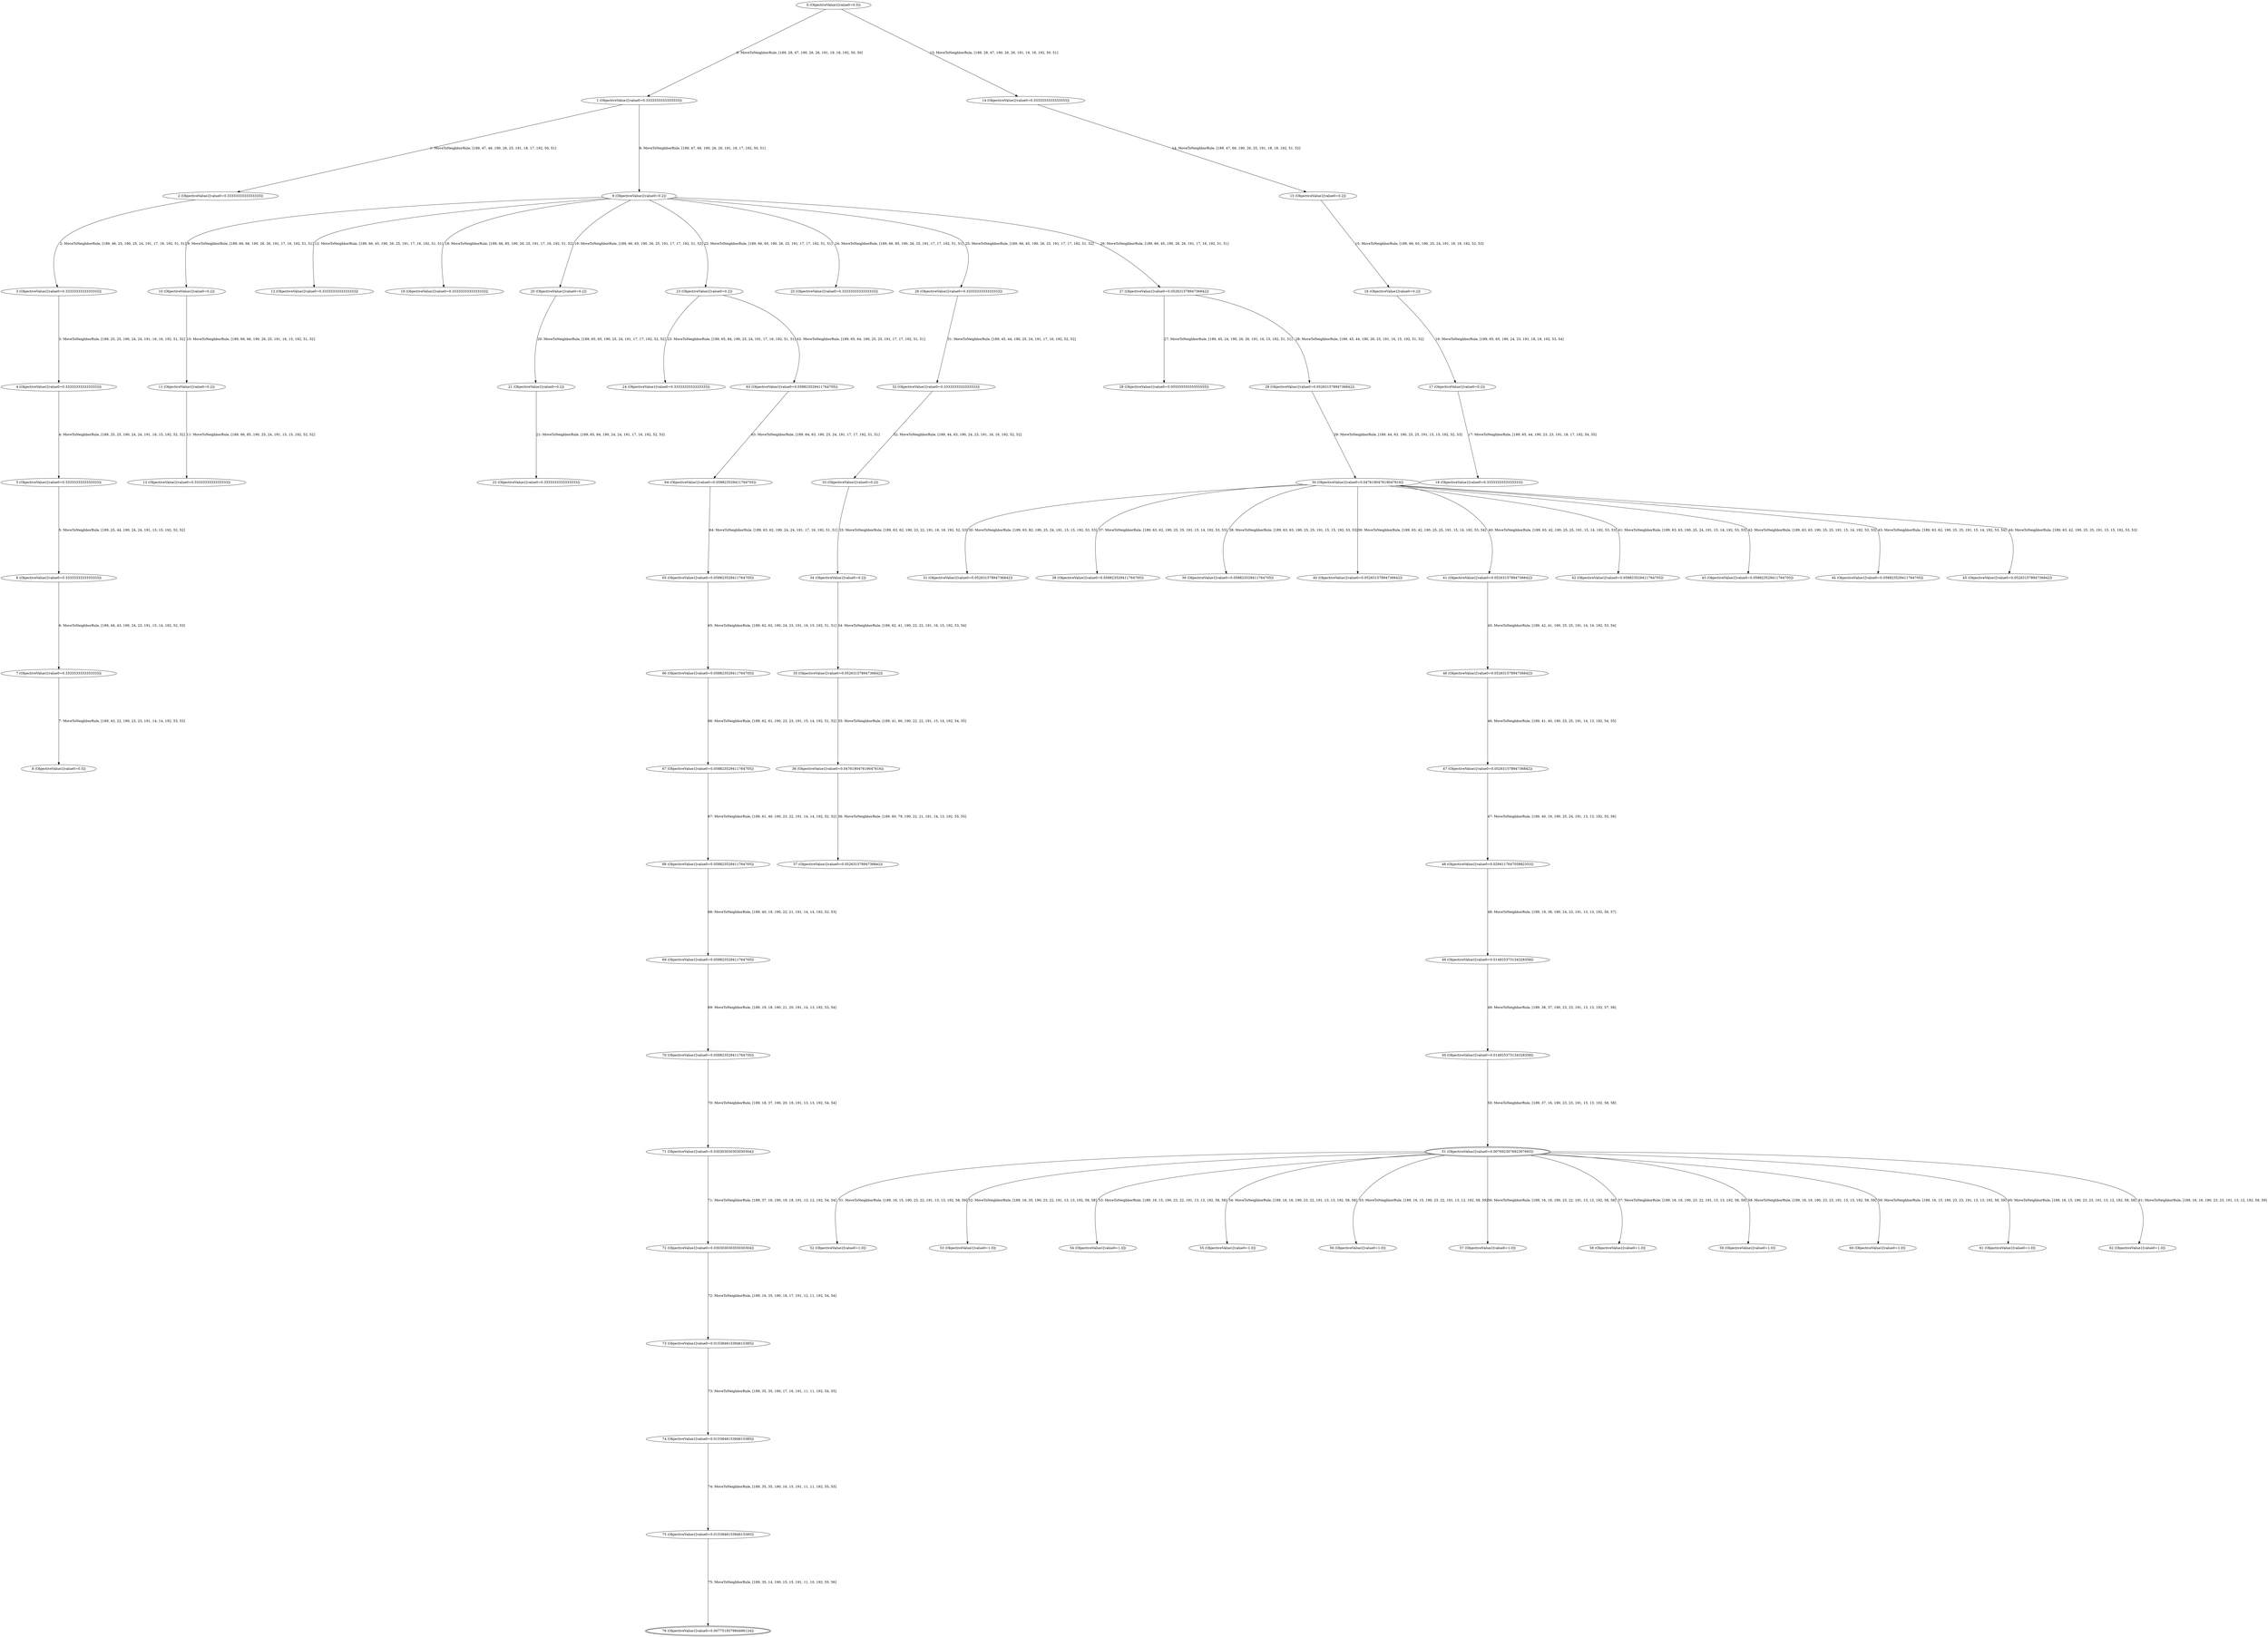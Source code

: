 digraph designSpace {
nodesep=0
ranksep=5
node[
	style=filled
	fillcolor=white
]
0 [label = "0 (ObjectiveValue1[value0=0.5])"
URL="./0.svg"]
1 [label = "1 (ObjectiveValue1[value0=0.3333333333333333])"
URL="./1.svg"]
0 -> 1 [label="0: MoveToNeighborRule, [189, 28, 47, 190, 26, 26, 191, 19, 18, 192, 50, 50]"]
2 [label = "2 (ObjectiveValue1[value0=0.3333333333333333])"
URL="./2.svg"]
1 -> 2 [label="1: MoveToNeighborRule, [189, 47, 46, 190, 26, 25, 191, 18, 17, 192, 50, 51]"]
3 [label = "3 (ObjectiveValue1[value0=0.3333333333333333])"
URL="./3.svg"]
2 -> 3 [label="2: MoveToNeighborRule, [189, 46, 25, 190, 25, 24, 191, 17, 16, 192, 51, 51]"]
4 [label = "4 (ObjectiveValue1[value0=0.3333333333333333])"
URL="./4.svg"]
3 -> 4 [label="3: MoveToNeighborRule, [189, 25, 25, 190, 24, 24, 191, 16, 16, 192, 51, 52]"]
5 [label = "5 (ObjectiveValue1[value0=0.3333333333333333])"
URL="./5.svg"]
4 -> 5 [label="4: MoveToNeighborRule, [189, 25, 25, 190, 24, 24, 191, 16, 15, 192, 52, 52]"]
6 [label = "6 (ObjectiveValue1[value0=0.3333333333333333])"
URL="./6.svg"]
5 -> 6 [label="5: MoveToNeighborRule, [189, 25, 44, 190, 24, 24, 191, 15, 15, 192, 52, 52]"]
7 [label = "7 (ObjectiveValue1[value0=0.3333333333333333])"
URL="./7.svg"]
6 -> 7 [label="6: MoveToNeighborRule, [189, 44, 43, 190, 24, 23, 191, 15, 14, 192, 52, 53]"]
8 [label = "8 (ObjectiveValue1[value0=0.5])"
URL="./8.svg"]
7 -> 8 [label="7: MoveToNeighborRule, [189, 43, 22, 190, 23, 23, 191, 14, 14, 192, 53, 53]"]
9 [label = "9 (ObjectiveValue1[value0=0.2])"
URL="./9.svg"]
1 -> 9 [label="8: MoveToNeighborRule, [189, 47, 66, 190, 26, 26, 191, 18, 17, 192, 50, 51]"]
10 [label = "10 (ObjectiveValue1[value0=0.2])"
URL="./10.svg"]
9 -> 10 [label="9: MoveToNeighborRule, [189, 66, 66, 190, 26, 26, 191, 17, 16, 192, 51, 51]"]
11 [label = "11 (ObjectiveValue1[value0=0.2])"
URL="./11.svg"]
10 -> 11 [label="10: MoveToNeighborRule, [189, 66, 66, 190, 26, 25, 191, 16, 15, 192, 51, 52]"]
12 [label = "12 (ObjectiveValue1[value0=0.3333333333333333])"
URL="./12.svg"]
11 -> 12 [label="11: MoveToNeighborRule, [189, 66, 85, 190, 25, 24, 191, 15, 15, 192, 52, 52]"]
13 [label = "13 (ObjectiveValue1[value0=0.3333333333333333])"
URL="./13.svg"]
9 -> 13 [label="12: MoveToNeighborRule, [189, 66, 45, 190, 26, 25, 191, 17, 16, 192, 51, 51]"]
14 [label = "14 (ObjectiveValue1[value0=0.3333333333333333])"
URL="./14.svg"]
0 -> 14 [label="13: MoveToNeighborRule, [189, 28, 47, 190, 26, 26, 191, 19, 18, 192, 50, 51]"]
15 [label = "15 (ObjectiveValue1[value0=0.2])"
URL="./15.svg"]
14 -> 15 [label="14: MoveToNeighborRule, [189, 47, 66, 190, 26, 25, 191, 18, 18, 192, 51, 52]"]
16 [label = "16 (ObjectiveValue1[value0=0.2])"
URL="./16.svg"]
15 -> 16 [label="15: MoveToNeighborRule, [189, 66, 65, 190, 25, 24, 191, 18, 18, 192, 52, 53]"]
17 [label = "17 (ObjectiveValue1[value0=0.2])"
URL="./17.svg"]
16 -> 17 [label="16: MoveToNeighborRule, [189, 65, 65, 190, 24, 23, 191, 18, 18, 192, 53, 54]"]
18 [label = "18 (ObjectiveValue1[value0=0.3333333333333333])"
URL="./18.svg"]
17 -> 18 [label="17: MoveToNeighborRule, [189, 65, 44, 190, 23, 23, 191, 18, 17, 192, 54, 55]"]
19 [label = "19 (ObjectiveValue1[value0=0.3333333333333333])"
URL="./19.svg"]
9 -> 19 [label="18: MoveToNeighborRule, [189, 66, 85, 190, 26, 25, 191, 17, 16, 192, 51, 52]"]
20 [label = "20 (ObjectiveValue1[value0=0.2])"
URL="./20.svg"]
9 -> 20 [label="19: MoveToNeighborRule, [189, 66, 65, 190, 26, 25, 191, 17, 17, 192, 51, 52]"]
21 [label = "21 (ObjectiveValue1[value0=0.2])"
URL="./21.svg"]
20 -> 21 [label="20: MoveToNeighborRule, [189, 65, 65, 190, 25, 24, 191, 17, 17, 192, 52, 52]"]
22 [label = "22 (ObjectiveValue1[value0=0.3333333333333333])"
URL="./22.svg"]
21 -> 22 [label="21: MoveToNeighborRule, [189, 65, 84, 190, 24, 24, 191, 17, 16, 192, 52, 53]"]
23 [label = "23 (ObjectiveValue1[value0=0.2])"
URL="./23.svg"]
9 -> 23 [label="22: MoveToNeighborRule, [189, 66, 65, 190, 26, 25, 191, 17, 17, 192, 51, 51]"]
24 [label = "24 (ObjectiveValue1[value0=0.3333333333333333])"
URL="./24.svg"]
23 -> 24 [label="23: MoveToNeighborRule, [189, 65, 84, 190, 25, 24, 191, 17, 16, 192, 51, 51]"]
25 [label = "25 (ObjectiveValue1[value0=0.3333333333333333])"
URL="./25.svg"]
9 -> 25 [label="24: MoveToNeighborRule, [189, 66, 85, 190, 26, 25, 191, 17, 17, 192, 51, 51]"]
26 [label = "26 (ObjectiveValue1[value0=0.3333333333333333])"
URL="./26.svg"]
9 -> 26 [label="25: MoveToNeighborRule, [189, 66, 45, 190, 26, 25, 191, 17, 17, 192, 51, 52]"]
27 [label = "27 (ObjectiveValue1[value0=0.05263157894736842])"
URL="./27.svg"]
9 -> 27 [label="26: MoveToNeighborRule, [189, 66, 45, 190, 26, 26, 191, 17, 16, 192, 51, 51]"]
28 [label = "28 (ObjectiveValue1[value0=0.05555555555555555])"
URL="./28.svg"]
27 -> 28 [label="27: MoveToNeighborRule, [189, 45, 24, 190, 26, 26, 191, 16, 15, 192, 51, 51]"]
29 [label = "29 (ObjectiveValue1[value0=0.05263157894736842])"
URL="./29.svg"]
27 -> 29 [label="28: MoveToNeighborRule, [189, 45, 44, 190, 26, 25, 191, 16, 15, 192, 51, 52]"]
30 [label = "30 (ObjectiveValue1[value0=0.047619047619047616])"
URL="./30.svg"]
29 -> 30 [label="29: MoveToNeighborRule, [189, 44, 63, 190, 25, 25, 191, 15, 15, 192, 52, 53]"]
31 [label = "31 (ObjectiveValue1[value0=0.05263157894736842])"
URL="./31.svg"]
30 -> 31 [label="30: MoveToNeighborRule, [189, 63, 82, 190, 25, 24, 191, 15, 15, 192, 53, 53]"]
32 [label = "32 (ObjectiveValue1[value0=0.3333333333333333])"
URL="./32.svg"]
26 -> 32 [label="31: MoveToNeighborRule, [189, 45, 44, 190, 25, 24, 191, 17, 16, 192, 52, 52]"]
33 [label = "33 (ObjectiveValue1[value0=0.2])"
URL="./33.svg"]
32 -> 33 [label="32: MoveToNeighborRule, [189, 44, 63, 190, 24, 23, 191, 16, 16, 192, 52, 52]"]
34 [label = "34 (ObjectiveValue1[value0=0.2])"
URL="./34.svg"]
33 -> 34 [label="33: MoveToNeighborRule, [189, 63, 62, 190, 23, 22, 191, 16, 16, 192, 52, 53]"]
35 [label = "35 (ObjectiveValue1[value0=0.05263157894736842])"
URL="./35.svg"]
34 -> 35 [label="34: MoveToNeighborRule, [189, 62, 41, 190, 22, 22, 191, 16, 15, 192, 53, 54]"]
36 [label = "36 (ObjectiveValue1[value0=0.047619047619047616])"
URL="./36.svg"]
35 -> 36 [label="35: MoveToNeighborRule, [189, 41, 60, 190, 22, 22, 191, 15, 14, 192, 54, 55]"]
37 [label = "37 (ObjectiveValue1[value0=0.05263157894736842])"
URL="./37.svg"]
36 -> 37 [label="36: MoveToNeighborRule, [189, 60, 79, 190, 22, 21, 191, 14, 13, 192, 55, 55]"]
38 [label = "38 (ObjectiveValue1[value0=0.058823529411764705])"
URL="./38.svg"]
30 -> 38 [label="37: MoveToNeighborRule, [189, 63, 62, 190, 25, 25, 191, 15, 14, 192, 53, 53]"]
39 [label = "39 (ObjectiveValue1[value0=0.058823529411764705])"
URL="./39.svg"]
30 -> 39 [label="38: MoveToNeighborRule, [189, 63, 63, 190, 25, 25, 191, 15, 15, 192, 53, 53]"]
40 [label = "40 (ObjectiveValue1[value0=0.05263157894736842])"
URL="./40.svg"]
30 -> 40 [label="39: MoveToNeighborRule, [189, 63, 42, 190, 25, 25, 191, 15, 14, 192, 53, 54]"]
41 [label = "41 (ObjectiveValue1[value0=0.05263157894736842])"
URL="./41.svg"]
30 -> 41 [label="40: MoveToNeighborRule, [189, 63, 42, 190, 25, 25, 191, 15, 14, 192, 53, 53]"]
42 [label = "42 (ObjectiveValue1[value0=0.058823529411764705])"
URL="./42.svg"]
30 -> 42 [label="41: MoveToNeighborRule, [189, 63, 63, 190, 25, 24, 191, 15, 14, 192, 53, 53]"]
43 [label = "43 (ObjectiveValue1[value0=0.058823529411764705])"
URL="./43.svg"]
30 -> 43 [label="42: MoveToNeighborRule, [189, 63, 63, 190, 25, 25, 191, 15, 14, 192, 53, 53]"]
44 [label = "44 (ObjectiveValue1[value0=0.058823529411764705])"
URL="./44.svg"]
30 -> 44 [label="43: MoveToNeighborRule, [189, 63, 62, 190, 25, 25, 191, 15, 14, 192, 53, 54]"]
45 [label = "45 (ObjectiveValue1[value0=0.05263157894736842])"
URL="./45.svg"]
30 -> 45 [label="44: MoveToNeighborRule, [189, 63, 42, 190, 25, 25, 191, 15, 15, 192, 53, 53]"]
46 [label = "46 (ObjectiveValue1[value0=0.05263157894736842])"
URL="./46.svg"]
41 -> 46 [label="45: MoveToNeighborRule, [189, 42, 41, 190, 25, 25, 191, 14, 14, 192, 53, 54]"]
47 [label = "47 (ObjectiveValue1[value0=0.05263157894736842])"
URL="./47.svg"]
46 -> 47 [label="46: MoveToNeighborRule, [189, 41, 40, 190, 25, 25, 191, 14, 13, 192, 54, 55]"]
48 [label = "48 (ObjectiveValue1[value0=0.029411764705882353])"
URL="./48.svg"]
47 -> 48 [label="47: MoveToNeighborRule, [189, 40, 19, 190, 25, 24, 191, 13, 13, 192, 55, 56]"]
49 [label = "49 (ObjectiveValue1[value0=0.014925373134328358])"
URL="./49.svg"]
48 -> 49 [label="48: MoveToNeighborRule, [189, 19, 38, 190, 24, 23, 191, 13, 13, 192, 56, 57]"]
50 [label = "50 (ObjectiveValue1[value0=0.014925373134328358])"
URL="./50.svg"]
49 -> 50 [label="49: MoveToNeighborRule, [189, 38, 37, 190, 23, 23, 191, 13, 13, 192, 57, 58]"]
51 [label = "51 (ObjectiveValue1[value0=0.007692307692307693])"
URL="./51.svg"]
51 [peripheries = 2]
50 -> 51 [label="50: MoveToNeighborRule, [189, 37, 16, 190, 23, 23, 191, 13, 13, 192, 58, 58]"]
52 [label = "52 (ObjectiveValue1[value0=1.0])"
URL="./52.svg"]
51 -> 52 [label="51: MoveToNeighborRule, [189, 16, 15, 190, 23, 22, 191, 13, 13, 192, 58, 59]"]
53 [label = "53 (ObjectiveValue1[value0=1.0])"
URL="./53.svg"]
51 -> 53 [label="52: MoveToNeighborRule, [189, 16, 35, 190, 23, 22, 191, 13, 13, 192, 58, 58]"]
54 [label = "54 (ObjectiveValue1[value0=1.0])"
URL="./54.svg"]
51 -> 54 [label="53: MoveToNeighborRule, [189, 16, 15, 190, 23, 22, 191, 13, 13, 192, 58, 58]"]
55 [label = "55 (ObjectiveValue1[value0=1.0])"
URL="./55.svg"]
51 -> 55 [label="54: MoveToNeighborRule, [189, 16, 16, 190, 23, 22, 191, 13, 13, 192, 58, 58]"]
56 [label = "56 (ObjectiveValue1[value0=1.0])"
URL="./56.svg"]
51 -> 56 [label="55: MoveToNeighborRule, [189, 16, 15, 190, 23, 22, 191, 13, 12, 192, 58, 59]"]
57 [label = "57 (ObjectiveValue1[value0=1.0])"
URL="./57.svg"]
51 -> 57 [label="56: MoveToNeighborRule, [189, 16, 16, 190, 23, 22, 191, 13, 12, 192, 58, 58]"]
58 [label = "58 (ObjectiveValue1[value0=1.0])"
URL="./58.svg"]
51 -> 58 [label="57: MoveToNeighborRule, [189, 16, 16, 190, 23, 22, 191, 13, 13, 192, 58, 59]"]
59 [label = "59 (ObjectiveValue1[value0=1.0])"
URL="./59.svg"]
51 -> 59 [label="58: MoveToNeighborRule, [189, 16, 16, 190, 23, 23, 191, 13, 13, 192, 58, 59]"]
60 [label = "60 (ObjectiveValue1[value0=1.0])"
URL="./60.svg"]
51 -> 60 [label="59: MoveToNeighborRule, [189, 16, 15, 190, 23, 23, 191, 13, 13, 192, 58, 59]"]
61 [label = "61 (ObjectiveValue1[value0=1.0])"
URL="./61.svg"]
51 -> 61 [label="60: MoveToNeighborRule, [189, 16, 15, 190, 23, 23, 191, 13, 12, 192, 58, 58]"]
62 [label = "62 (ObjectiveValue1[value0=1.0])"
URL="./62.svg"]
51 -> 62 [label="61: MoveToNeighborRule, [189, 16, 16, 190, 23, 23, 191, 13, 12, 192, 58, 59]"]
63 [label = "63 (ObjectiveValue1[value0=0.058823529411764705])"
URL="./63.svg"]
23 -> 63 [label="62: MoveToNeighborRule, [189, 65, 64, 190, 25, 25, 191, 17, 17, 192, 51, 51]"]
64 [label = "64 (ObjectiveValue1[value0=0.058823529411764705])"
URL="./64.svg"]
63 -> 64 [label="63: MoveToNeighborRule, [189, 64, 63, 190, 25, 24, 191, 17, 17, 192, 51, 51]"]
65 [label = "65 (ObjectiveValue1[value0=0.058823529411764705])"
URL="./65.svg"]
64 -> 65 [label="64: MoveToNeighborRule, [189, 63, 62, 190, 24, 24, 191, 17, 16, 192, 51, 51]"]
66 [label = "66 (ObjectiveValue1[value0=0.058823529411764705])"
URL="./66.svg"]
65 -> 66 [label="65: MoveToNeighborRule, [189, 62, 62, 190, 24, 23, 191, 16, 15, 192, 51, 51]"]
67 [label = "67 (ObjectiveValue1[value0=0.058823529411764705])"
URL="./67.svg"]
66 -> 67 [label="66: MoveToNeighborRule, [189, 62, 61, 190, 23, 23, 191, 15, 14, 192, 51, 52]"]
68 [label = "68 (ObjectiveValue1[value0=0.058823529411764705])"
URL="./68.svg"]
67 -> 68 [label="67: MoveToNeighborRule, [189, 61, 40, 190, 23, 22, 191, 14, 14, 192, 52, 52]"]
69 [label = "69 (ObjectiveValue1[value0=0.058823529411764705])"
URL="./69.svg"]
68 -> 69 [label="68: MoveToNeighborRule, [189, 40, 19, 190, 22, 21, 191, 14, 14, 192, 52, 53]"]
70 [label = "70 (ObjectiveValue1[value0=0.058823529411764705])"
URL="./70.svg"]
69 -> 70 [label="69: MoveToNeighborRule, [189, 19, 18, 190, 21, 20, 191, 14, 13, 192, 53, 54]"]
71 [label = "71 (ObjectiveValue1[value0=0.030303030303030304])"
URL="./71.svg"]
70 -> 71 [label="70: MoveToNeighborRule, [189, 18, 37, 190, 20, 19, 191, 13, 13, 192, 54, 54]"]
72 [label = "72 (ObjectiveValue1[value0=0.030303030303030304])"
URL="./72.svg"]
71 -> 72 [label="71: MoveToNeighborRule, [189, 37, 16, 190, 19, 18, 191, 13, 12, 192, 54, 54]"]
73 [label = "73 (ObjectiveValue1[value0=0.015384615384615385])"
URL="./73.svg"]
72 -> 73 [label="72: MoveToNeighborRule, [189, 16, 35, 190, 18, 17, 191, 12, 11, 192, 54, 54]"]
74 [label = "74 (ObjectiveValue1[value0=0.015384615384615385])"
URL="./74.svg"]
73 -> 74 [label="73: MoveToNeighborRule, [189, 35, 35, 190, 17, 16, 191, 11, 11, 192, 54, 55]"]
75 [label = "75 (ObjectiveValue1[value0=0.015384615384615385])"
URL="./75.svg"]
74 -> 75 [label="74: MoveToNeighborRule, [189, 35, 35, 190, 16, 15, 191, 11, 11, 192, 55, 55]"]
76 [label = "76 (ObjectiveValue1[value0=0.007751937984496124])"
URL="./76.svg"]
76 [peripheries = 2]
75 -> 76 [label="75: MoveToNeighborRule, [189, 35, 14, 190, 15, 15, 191, 11, 10, 192, 55, 56]"]
}